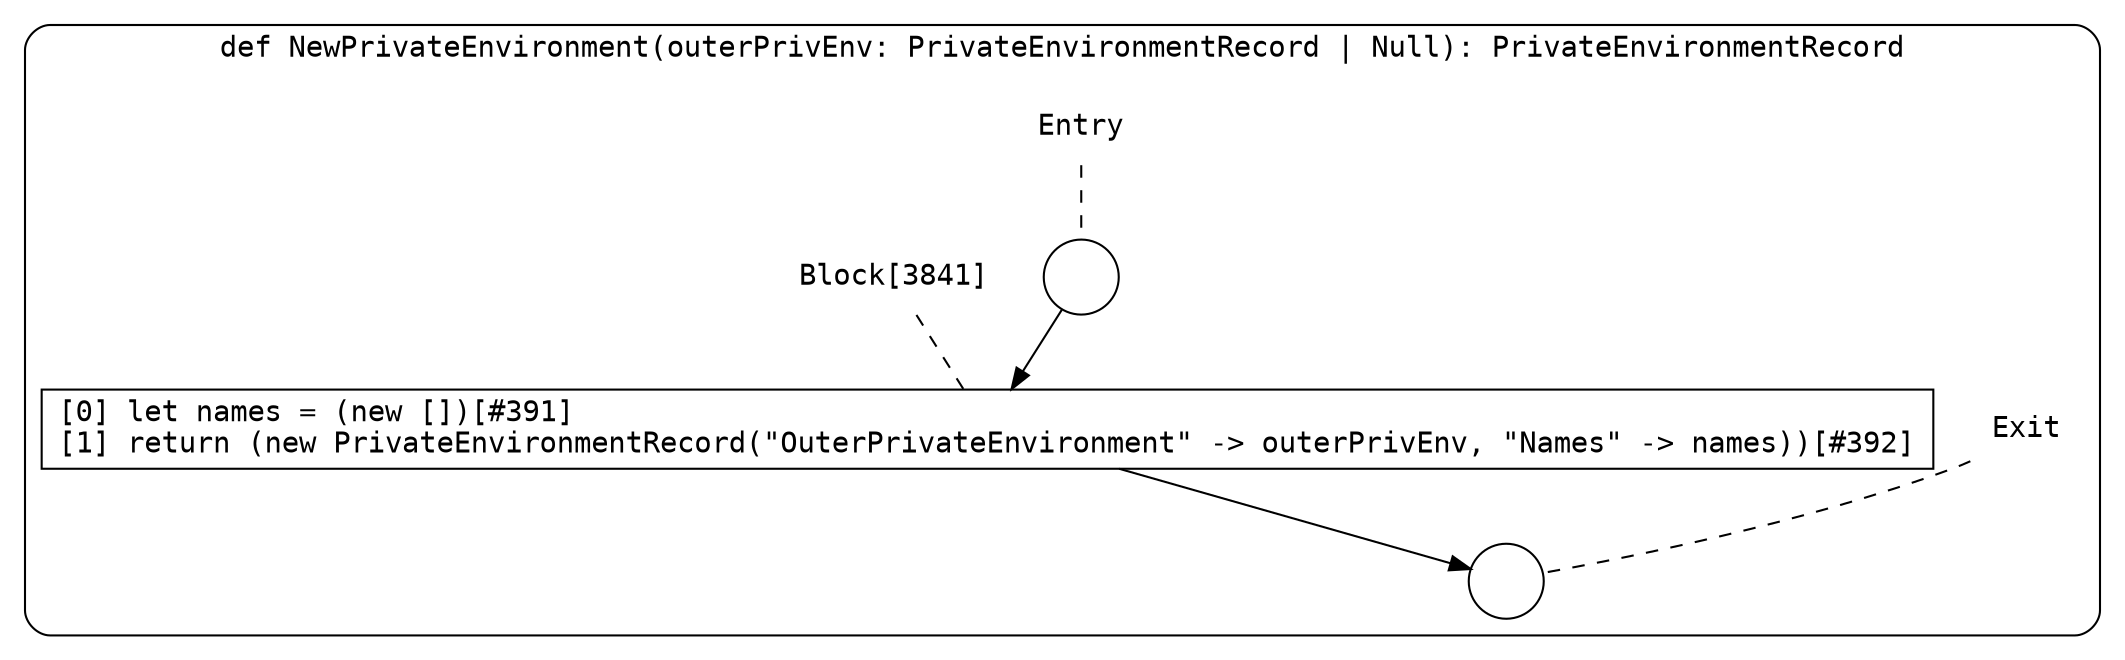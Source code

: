 digraph {
  graph [fontname = "Consolas"]
  node [fontname = "Consolas"]
  edge [fontname = "Consolas"]
  subgraph cluster1026 {
    label = "def NewPrivateEnvironment(outerPrivEnv: PrivateEnvironmentRecord | Null): PrivateEnvironmentRecord"
    style = rounded
    cluster1026_entry_name [shape=none, label=<<font color="black">Entry</font>>]
    cluster1026_entry_name -> cluster1026_entry [arrowhead=none, color="black", style=dashed]
    cluster1026_entry [shape=circle label=" " color="black" fillcolor="white" style=filled]
    cluster1026_entry -> node3841 [color="black"]
    cluster1026_exit_name [shape=none, label=<<font color="black">Exit</font>>]
    cluster1026_exit_name -> cluster1026_exit [arrowhead=none, color="black", style=dashed]
    cluster1026_exit [shape=circle label=" " color="black" fillcolor="white" style=filled]
    node3841_name [shape=none, label=<<font color="black">Block[3841]</font>>]
    node3841_name -> node3841 [arrowhead=none, color="black", style=dashed]
    node3841 [shape=box, label=<<font color="black">[0] let names = (new [])[#391]<BR ALIGN="LEFT"/>[1] return (new PrivateEnvironmentRecord(&quot;OuterPrivateEnvironment&quot; -&gt; outerPrivEnv, &quot;Names&quot; -&gt; names))[#392]<BR ALIGN="LEFT"/></font>> color="black" fillcolor="white", style=filled]
    node3841 -> cluster1026_exit [color="black"]
  }
}